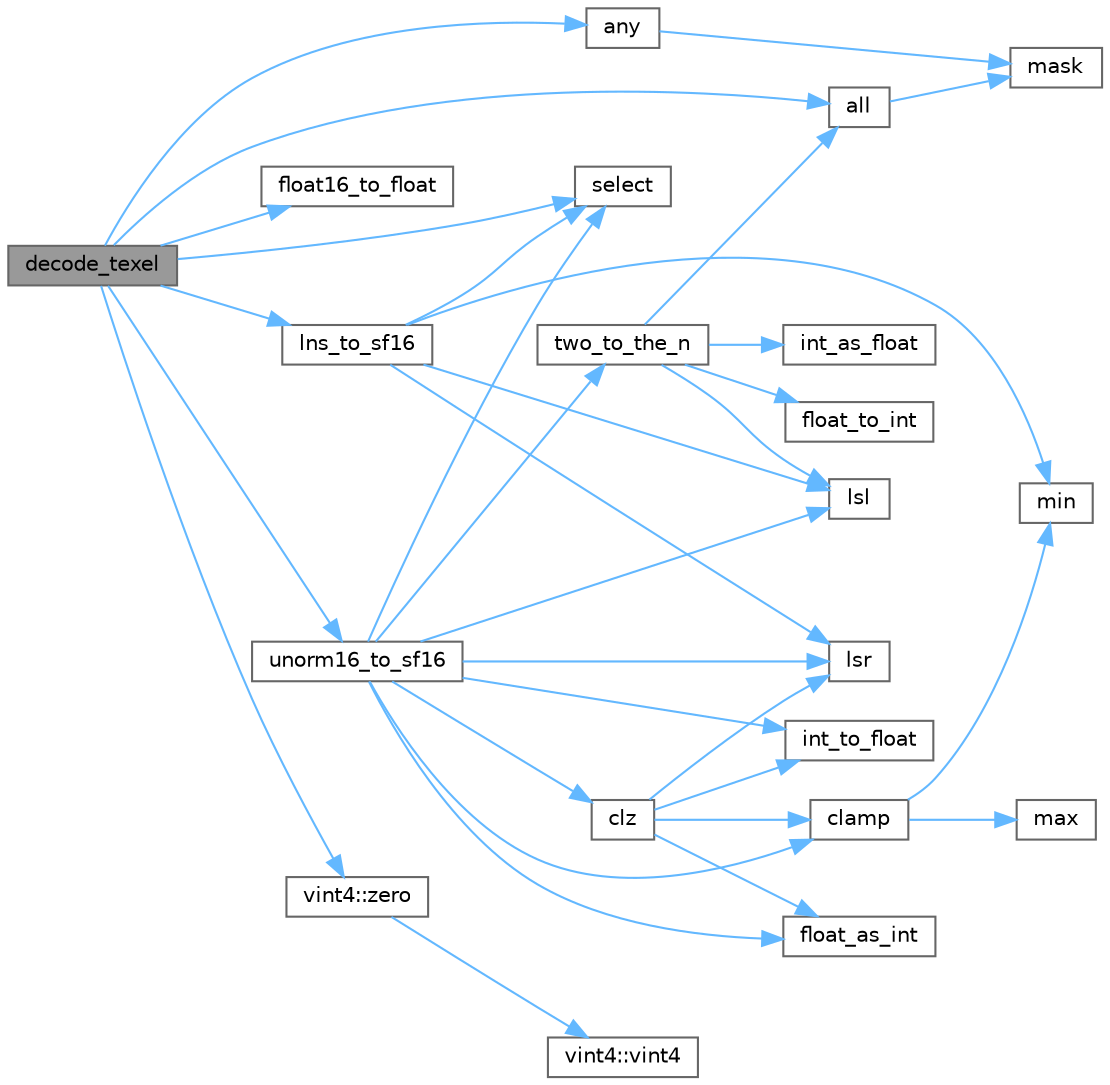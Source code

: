 digraph "decode_texel"
{
 // LATEX_PDF_SIZE
  bgcolor="transparent";
  edge [fontname=Helvetica,fontsize=10,labelfontname=Helvetica,labelfontsize=10];
  node [fontname=Helvetica,fontsize=10,shape=box,height=0.2,width=0.4];
  rankdir="LR";
  Node1 [id="Node000001",label="decode_texel",height=0.2,width=0.4,color="gray40", fillcolor="grey60", style="filled", fontcolor="black",tooltip="Convert integer color value into a float value for the decoder."];
  Node1 -> Node2 [id="edge1_Node000001_Node000002",color="steelblue1",style="solid",tooltip=" "];
  Node2 [id="Node000002",label="all",height=0.2,width=0.4,color="grey40", fillcolor="white", style="filled",URL="$astcenc__vecmathlib__avx2__8_8h.html#ad93dff3341cbbeed568d4bd6dc4ef87c",tooltip="True if all lanes are enabled, false otherwise."];
  Node2 -> Node3 [id="edge2_Node000002_Node000003",color="steelblue1",style="solid",tooltip=" "];
  Node3 [id="Node000003",label="mask",height=0.2,width=0.4,color="grey40", fillcolor="white", style="filled",URL="$astcenc__vecmathlib__avx2__8_8h.html#ad922a3ed6098767968916265154b6f82",tooltip="Return a 8-bit mask code indicating mask status."];
  Node1 -> Node4 [id="edge3_Node000001_Node000004",color="steelblue1",style="solid",tooltip=" "];
  Node4 [id="Node000004",label="any",height=0.2,width=0.4,color="grey40", fillcolor="white", style="filled",URL="$astcenc__vecmathlib__avx2__8_8h.html#a1fcb81537a701f246e75fa622c2dd8ee",tooltip="True if any lanes are enabled, false otherwise."];
  Node4 -> Node3 [id="edge4_Node000004_Node000003",color="steelblue1",style="solid",tooltip=" "];
  Node1 -> Node5 [id="edge5_Node000001_Node000005",color="steelblue1",style="solid",tooltip=" "];
  Node5 [id="Node000005",label="float16_to_float",height=0.2,width=0.4,color="grey40", fillcolor="white", style="filled",URL="$astcenc__vecmathlib__neon__4_8h.html#afd7aa2069bdf377067c3abaca1256432",tooltip="Return a float value for a float16 vector."];
  Node1 -> Node6 [id="edge6_Node000001_Node000006",color="steelblue1",style="solid",tooltip=" "];
  Node6 [id="Node000006",label="lns_to_sf16",height=0.2,width=0.4,color="grey40", fillcolor="white", style="filled",URL="$astcenc__vecmathlib_8h.html#aa1ab2044e5354115ee71324e30fba1ed",tooltip="Convert 16-bit LNS to float16."];
  Node6 -> Node7 [id="edge7_Node000006_Node000007",color="steelblue1",style="solid",tooltip=" "];
  Node7 [id="Node000007",label="lsl",height=0.2,width=0.4,color="grey40", fillcolor="white", style="filled",URL="$astcenc__vecmathlib__avx2__8_8h.html#a86240f0fb5745ded88afe10d524c960f",tooltip="Logical shift left."];
  Node6 -> Node8 [id="edge8_Node000006_Node000008",color="steelblue1",style="solid",tooltip=" "];
  Node8 [id="Node000008",label="lsr",height=0.2,width=0.4,color="grey40", fillcolor="white", style="filled",URL="$astcenc__vecmathlib__avx2__8_8h.html#a0a3a7d755cec1c73d0ce9c50b33bc207",tooltip="Logical shift right."];
  Node6 -> Node9 [id="edge9_Node000006_Node000009",color="steelblue1",style="solid",tooltip=" "];
  Node9 [id="Node000009",label="min",height=0.2,width=0.4,color="grey40", fillcolor="white", style="filled",URL="$astcenc__vecmathlib__avx2__8_8h.html#a165b3db4e7ced1551e1880a01a01150b",tooltip="Return the min vector of two vectors."];
  Node6 -> Node10 [id="edge10_Node000006_Node000010",color="steelblue1",style="solid",tooltip=" "];
  Node10 [id="Node000010",label="select",height=0.2,width=0.4,color="grey40", fillcolor="white", style="filled",URL="$astcenc__vecmathlib__avx2__8_8h.html#a844ab5b69b84569f033be33bf5fb9fbc",tooltip="Return lanes from b if cond is set, else a."];
  Node1 -> Node10 [id="edge11_Node000001_Node000010",color="steelblue1",style="solid",tooltip=" "];
  Node1 -> Node11 [id="edge12_Node000001_Node000011",color="steelblue1",style="solid",tooltip=" "];
  Node11 [id="Node000011",label="unorm16_to_sf16",height=0.2,width=0.4,color="grey40", fillcolor="white", style="filled",URL="$astcenc__vecmathlib_8h.html#a478b1f2bc7a3589bfbe32b398583c502",tooltip="Convert unorm16 [0, 65535] to float16 in range [0, 1]."];
  Node11 -> Node12 [id="edge13_Node000011_Node000012",color="steelblue1",style="solid",tooltip=" "];
  Node12 [id="Node000012",label="clamp",height=0.2,width=0.4,color="grey40", fillcolor="white", style="filled",URL="$astcenc__vecmathlib__avx2__8_8h.html#ae91c0bb0ebd82ed2a7fa7aa915f6e76e",tooltip="Return the clamped value between min and max."];
  Node12 -> Node13 [id="edge14_Node000012_Node000013",color="steelblue1",style="solid",tooltip=" "];
  Node13 [id="Node000013",label="max",height=0.2,width=0.4,color="grey40", fillcolor="white", style="filled",URL="$astcenc__vecmathlib__avx2__8_8h.html#aa162915c044e97cc1f6d630338761fd3",tooltip="Return the max vector of two vectors."];
  Node12 -> Node9 [id="edge15_Node000012_Node000009",color="steelblue1",style="solid",tooltip=" "];
  Node11 -> Node14 [id="edge16_Node000011_Node000014",color="steelblue1",style="solid",tooltip=" "];
  Node14 [id="Node000014",label="clz",height=0.2,width=0.4,color="grey40", fillcolor="white", style="filled",URL="$astcenc__vecmathlib_8h.html#ac4a249bd7ee357fb775d7f8ad8e22d91",tooltip="Count the leading zeros for each lane in a."];
  Node14 -> Node12 [id="edge17_Node000014_Node000012",color="steelblue1",style="solid",tooltip=" "];
  Node14 -> Node15 [id="edge18_Node000014_Node000015",color="steelblue1",style="solid",tooltip=" "];
  Node15 [id="Node000015",label="float_as_int",height=0.2,width=0.4,color="grey40", fillcolor="white", style="filled",URL="$astcenc__vecmathlib__avx2__8_8h.html#a5c2db475754d8da42d9b685a45c48ab8",tooltip="Return a float value as an integer bit pattern (i.e. no conversion)."];
  Node14 -> Node16 [id="edge19_Node000014_Node000016",color="steelblue1",style="solid",tooltip=" "];
  Node16 [id="Node000016",label="int_to_float",height=0.2,width=0.4,color="grey40", fillcolor="white", style="filled",URL="$astcenc__vecmathlib__avx2__8_8h.html#a3a2ce0fb403294db7fe126a6b3e87ab7",tooltip="Return a float value for an integer vector."];
  Node14 -> Node8 [id="edge20_Node000014_Node000008",color="steelblue1",style="solid",tooltip=" "];
  Node11 -> Node15 [id="edge21_Node000011_Node000015",color="steelblue1",style="solid",tooltip=" "];
  Node11 -> Node16 [id="edge22_Node000011_Node000016",color="steelblue1",style="solid",tooltip=" "];
  Node11 -> Node7 [id="edge23_Node000011_Node000007",color="steelblue1",style="solid",tooltip=" "];
  Node11 -> Node8 [id="edge24_Node000011_Node000008",color="steelblue1",style="solid",tooltip=" "];
  Node11 -> Node10 [id="edge25_Node000011_Node000010",color="steelblue1",style="solid",tooltip=" "];
  Node11 -> Node17 [id="edge26_Node000011_Node000017",color="steelblue1",style="solid",tooltip=" "];
  Node17 [id="Node000017",label="two_to_the_n",height=0.2,width=0.4,color="grey40", fillcolor="white", style="filled",URL="$astcenc__vecmathlib_8h.html#a0f5f1db8eeb374db2ffdaca1d0027aa0",tooltip="Return lanewise 2^a for each lane in a."];
  Node17 -> Node2 [id="edge27_Node000017_Node000002",color="steelblue1",style="solid",tooltip=" "];
  Node17 -> Node18 [id="edge28_Node000017_Node000018",color="steelblue1",style="solid",tooltip=" "];
  Node18 [id="Node000018",label="float_to_int",height=0.2,width=0.4,color="grey40", fillcolor="white", style="filled",URL="$astcenc__vecmathlib__avx2__8_8h.html#afdaab5e0b4a39a5dd28fb5b40642e57d",tooltip="Return a integer value for a float vector, using truncation."];
  Node17 -> Node19 [id="edge29_Node000017_Node000019",color="steelblue1",style="solid",tooltip=" "];
  Node19 [id="Node000019",label="int_as_float",height=0.2,width=0.4,color="grey40", fillcolor="white", style="filled",URL="$astcenc__vecmathlib__avx2__8_8h.html#ac584d4929db078403c58549bafd3c1cd",tooltip="Return a integer value as a float bit pattern (i.e. no conversion)."];
  Node17 -> Node7 [id="edge30_Node000017_Node000007",color="steelblue1",style="solid",tooltip=" "];
  Node1 -> Node20 [id="edge31_Node000001_Node000020",color="steelblue1",style="solid",tooltip=" "];
  Node20 [id="Node000020",label="vint4::zero",height=0.2,width=0.4,color="grey40", fillcolor="white", style="filled",URL="$structvint4.html#a9dfa1c40a3c4dbc0858567dc629a80b8",tooltip="Factory that returns a vector of zeros."];
  Node20 -> Node21 [id="edge32_Node000020_Node000021",color="steelblue1",style="solid",tooltip=" "];
  Node21 [id="Node000021",label="vint4::vint4",height=0.2,width=0.4,color="grey40", fillcolor="white", style="filled",URL="$structvint4.html#a3315184e8bb4f0cf1ca8dcff1f57cdae",tooltip="Construct from zero-initialized value."];
}
